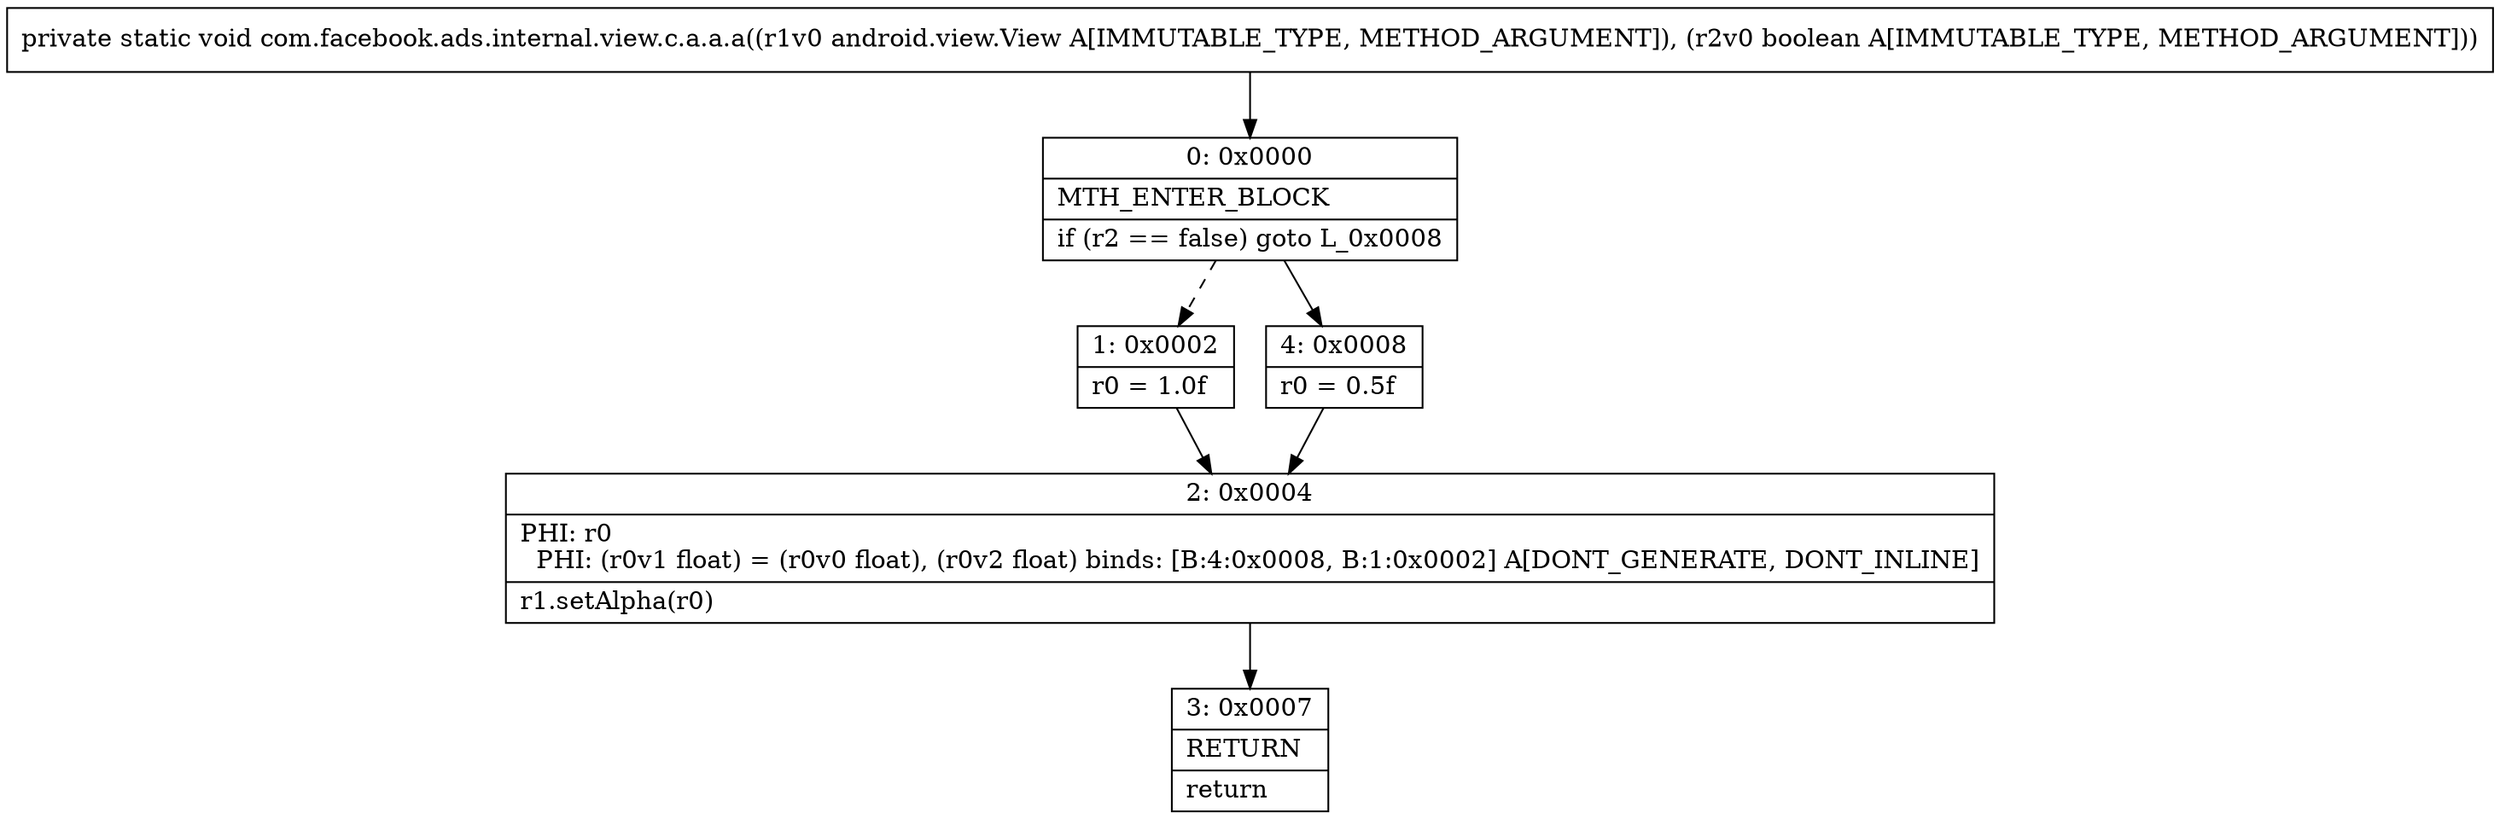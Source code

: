 digraph "CFG forcom.facebook.ads.internal.view.c.a.a.a(Landroid\/view\/View;Z)V" {
Node_0 [shape=record,label="{0\:\ 0x0000|MTH_ENTER_BLOCK\l|if (r2 == false) goto L_0x0008\l}"];
Node_1 [shape=record,label="{1\:\ 0x0002|r0 = 1.0f\l}"];
Node_2 [shape=record,label="{2\:\ 0x0004|PHI: r0 \l  PHI: (r0v1 float) = (r0v0 float), (r0v2 float) binds: [B:4:0x0008, B:1:0x0002] A[DONT_GENERATE, DONT_INLINE]\l|r1.setAlpha(r0)\l}"];
Node_3 [shape=record,label="{3\:\ 0x0007|RETURN\l|return\l}"];
Node_4 [shape=record,label="{4\:\ 0x0008|r0 = 0.5f\l}"];
MethodNode[shape=record,label="{private static void com.facebook.ads.internal.view.c.a.a.a((r1v0 android.view.View A[IMMUTABLE_TYPE, METHOD_ARGUMENT]), (r2v0 boolean A[IMMUTABLE_TYPE, METHOD_ARGUMENT])) }"];
MethodNode -> Node_0;
Node_0 -> Node_1[style=dashed];
Node_0 -> Node_4;
Node_1 -> Node_2;
Node_2 -> Node_3;
Node_4 -> Node_2;
}

